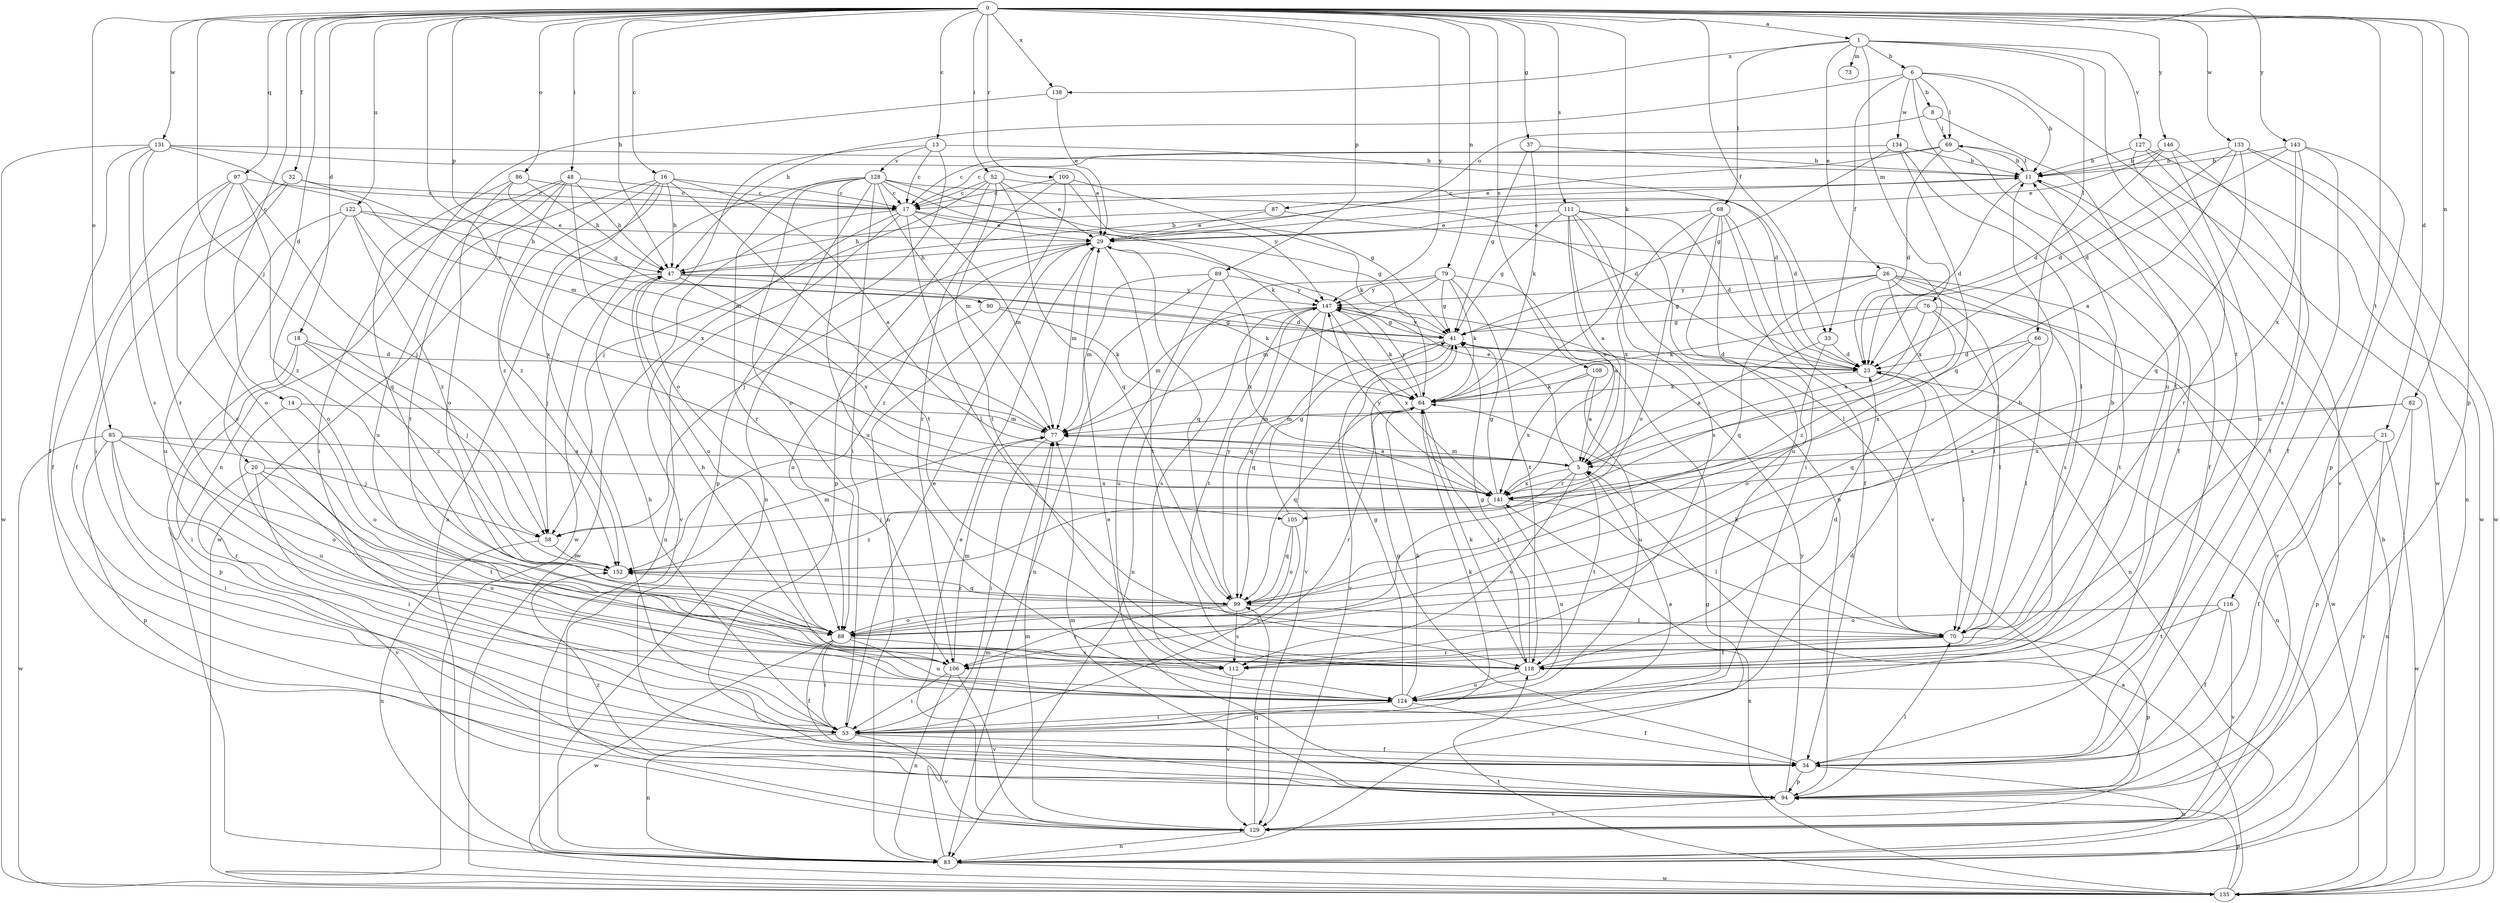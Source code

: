 strict digraph  {
0;
1;
5;
6;
8;
11;
13;
14;
16;
17;
18;
20;
21;
23;
26;
29;
32;
33;
34;
37;
41;
47;
48;
52;
53;
58;
64;
66;
68;
69;
70;
73;
76;
77;
79;
82;
83;
85;
86;
87;
88;
89;
90;
94;
97;
99;
100;
105;
106;
108;
111;
112;
116;
118;
122;
124;
127;
128;
129;
131;
133;
134;
135;
138;
141;
143;
146;
147;
152;
0 -> 1  [label=a];
0 -> 13  [label=c];
0 -> 14  [label=c];
0 -> 16  [label=c];
0 -> 18  [label=d];
0 -> 20  [label=d];
0 -> 21  [label=d];
0 -> 32  [label=f];
0 -> 33  [label=f];
0 -> 37  [label=g];
0 -> 47  [label=h];
0 -> 48  [label=i];
0 -> 52  [label=i];
0 -> 58  [label=j];
0 -> 64  [label=k];
0 -> 79  [label=n];
0 -> 82  [label=n];
0 -> 85  [label=o];
0 -> 86  [label=o];
0 -> 89  [label=p];
0 -> 90  [label=p];
0 -> 94  [label=p];
0 -> 97  [label=q];
0 -> 100  [label=r];
0 -> 105  [label=r];
0 -> 108  [label=s];
0 -> 111  [label=s];
0 -> 116  [label=t];
0 -> 122  [label=u];
0 -> 131  [label=w];
0 -> 133  [label=w];
0 -> 138  [label=x];
0 -> 143  [label=y];
0 -> 146  [label=y];
0 -> 147  [label=y];
1 -> 6  [label=b];
1 -> 26  [label=e];
1 -> 66  [label=l];
1 -> 68  [label=l];
1 -> 73  [label=m];
1 -> 76  [label=m];
1 -> 118  [label=t];
1 -> 127  [label=v];
1 -> 138  [label=x];
5 -> 29  [label=e];
5 -> 77  [label=m];
5 -> 105  [label=r];
5 -> 112  [label=s];
5 -> 118  [label=t];
5 -> 141  [label=x];
6 -> 8  [label=b];
6 -> 11  [label=b];
6 -> 33  [label=f];
6 -> 47  [label=h];
6 -> 69  [label=l];
6 -> 124  [label=u];
6 -> 134  [label=w];
6 -> 135  [label=w];
8 -> 69  [label=l];
8 -> 87  [label=o];
8 -> 118  [label=t];
11 -> 17  [label=c];
11 -> 23  [label=d];
11 -> 34  [label=f];
11 -> 69  [label=l];
13 -> 17  [label=c];
13 -> 23  [label=d];
13 -> 83  [label=n];
13 -> 88  [label=o];
13 -> 128  [label=v];
14 -> 77  [label=m];
14 -> 88  [label=o];
14 -> 124  [label=u];
16 -> 5  [label=a];
16 -> 17  [label=c];
16 -> 47  [label=h];
16 -> 53  [label=i];
16 -> 83  [label=n];
16 -> 118  [label=t];
16 -> 135  [label=w];
16 -> 152  [label=z];
17 -> 29  [label=e];
17 -> 41  [label=g];
17 -> 70  [label=l];
17 -> 77  [label=m];
17 -> 83  [label=n];
17 -> 129  [label=v];
17 -> 135  [label=w];
18 -> 23  [label=d];
18 -> 53  [label=i];
18 -> 58  [label=j];
18 -> 94  [label=p];
18 -> 152  [label=z];
20 -> 53  [label=i];
20 -> 118  [label=t];
20 -> 124  [label=u];
20 -> 129  [label=v];
20 -> 141  [label=x];
21 -> 5  [label=a];
21 -> 34  [label=f];
21 -> 129  [label=v];
21 -> 135  [label=w];
23 -> 64  [label=k];
23 -> 70  [label=l];
23 -> 83  [label=n];
26 -> 41  [label=g];
26 -> 70  [label=l];
26 -> 83  [label=n];
26 -> 99  [label=q];
26 -> 112  [label=s];
26 -> 118  [label=t];
26 -> 129  [label=v];
26 -> 147  [label=y];
29 -> 47  [label=h];
29 -> 58  [label=j];
29 -> 77  [label=m];
29 -> 99  [label=q];
29 -> 118  [label=t];
29 -> 152  [label=z];
32 -> 17  [label=c];
32 -> 34  [label=f];
32 -> 53  [label=i];
32 -> 77  [label=m];
33 -> 5  [label=a];
33 -> 23  [label=d];
33 -> 88  [label=o];
34 -> 41  [label=g];
34 -> 83  [label=n];
34 -> 94  [label=p];
37 -> 11  [label=b];
37 -> 41  [label=g];
37 -> 64  [label=k];
41 -> 23  [label=d];
41 -> 99  [label=q];
41 -> 129  [label=v];
41 -> 147  [label=y];
47 -> 11  [label=b];
47 -> 23  [label=d];
47 -> 58  [label=j];
47 -> 64  [label=k];
47 -> 88  [label=o];
47 -> 141  [label=x];
47 -> 147  [label=y];
48 -> 17  [label=c];
48 -> 47  [label=h];
48 -> 53  [label=i];
48 -> 118  [label=t];
48 -> 124  [label=u];
48 -> 141  [label=x];
48 -> 152  [label=z];
52 -> 17  [label=c];
52 -> 23  [label=d];
52 -> 29  [label=e];
52 -> 58  [label=j];
52 -> 94  [label=p];
52 -> 99  [label=q];
52 -> 118  [label=t];
53 -> 5  [label=a];
53 -> 23  [label=d];
53 -> 29  [label=e];
53 -> 34  [label=f];
53 -> 47  [label=h];
53 -> 64  [label=k];
53 -> 83  [label=n];
53 -> 129  [label=v];
58 -> 83  [label=n];
58 -> 152  [label=z];
64 -> 77  [label=m];
64 -> 99  [label=q];
64 -> 106  [label=r];
64 -> 118  [label=t];
64 -> 147  [label=y];
66 -> 23  [label=d];
66 -> 70  [label=l];
66 -> 99  [label=q];
66 -> 141  [label=x];
68 -> 29  [label=e];
68 -> 34  [label=f];
68 -> 53  [label=i];
68 -> 88  [label=o];
68 -> 124  [label=u];
68 -> 129  [label=v];
68 -> 141  [label=x];
69 -> 11  [label=b];
69 -> 17  [label=c];
69 -> 23  [label=d];
69 -> 29  [label=e];
69 -> 34  [label=f];
70 -> 11  [label=b];
70 -> 64  [label=k];
70 -> 94  [label=p];
70 -> 106  [label=r];
70 -> 118  [label=t];
76 -> 5  [label=a];
76 -> 41  [label=g];
76 -> 64  [label=k];
76 -> 70  [label=l];
76 -> 135  [label=w];
76 -> 152  [label=z];
77 -> 5  [label=a];
77 -> 53  [label=i];
79 -> 5  [label=a];
79 -> 41  [label=g];
79 -> 64  [label=k];
79 -> 77  [label=m];
79 -> 83  [label=n];
79 -> 118  [label=t];
79 -> 147  [label=y];
82 -> 77  [label=m];
82 -> 83  [label=n];
82 -> 94  [label=p];
82 -> 141  [label=x];
83 -> 41  [label=g];
83 -> 77  [label=m];
83 -> 135  [label=w];
85 -> 5  [label=a];
85 -> 53  [label=i];
85 -> 58  [label=j];
85 -> 88  [label=o];
85 -> 94  [label=p];
85 -> 106  [label=r];
85 -> 135  [label=w];
86 -> 17  [label=c];
86 -> 41  [label=g];
86 -> 47  [label=h];
86 -> 88  [label=o];
86 -> 99  [label=q];
87 -> 29  [label=e];
87 -> 47  [label=h];
87 -> 141  [label=x];
88 -> 11  [label=b];
88 -> 34  [label=f];
88 -> 53  [label=i];
88 -> 112  [label=s];
88 -> 124  [label=u];
88 -> 135  [label=w];
89 -> 77  [label=m];
89 -> 83  [label=n];
89 -> 124  [label=u];
89 -> 141  [label=x];
89 -> 147  [label=y];
90 -> 41  [label=g];
90 -> 64  [label=k];
90 -> 88  [label=o];
94 -> 29  [label=e];
94 -> 70  [label=l];
94 -> 77  [label=m];
94 -> 129  [label=v];
94 -> 147  [label=y];
94 -> 152  [label=z];
97 -> 17  [label=c];
97 -> 34  [label=f];
97 -> 58  [label=j];
97 -> 88  [label=o];
97 -> 112  [label=s];
97 -> 152  [label=z];
99 -> 70  [label=l];
99 -> 88  [label=o];
99 -> 106  [label=r];
99 -> 112  [label=s];
99 -> 147  [label=y];
99 -> 152  [label=z];
100 -> 17  [label=c];
100 -> 64  [label=k];
100 -> 83  [label=n];
100 -> 106  [label=r];
100 -> 147  [label=y];
105 -> 41  [label=g];
105 -> 53  [label=i];
105 -> 88  [label=o];
105 -> 99  [label=q];
106 -> 47  [label=h];
106 -> 53  [label=i];
106 -> 77  [label=m];
106 -> 83  [label=n];
106 -> 129  [label=v];
108 -> 5  [label=a];
108 -> 64  [label=k];
108 -> 124  [label=u];
108 -> 141  [label=x];
111 -> 5  [label=a];
111 -> 23  [label=d];
111 -> 29  [label=e];
111 -> 41  [label=g];
111 -> 70  [label=l];
111 -> 94  [label=p];
111 -> 112  [label=s];
111 -> 141  [label=x];
112 -> 129  [label=v];
116 -> 34  [label=f];
116 -> 88  [label=o];
116 -> 118  [label=t];
116 -> 129  [label=v];
118 -> 23  [label=d];
118 -> 41  [label=g];
118 -> 64  [label=k];
118 -> 124  [label=u];
122 -> 29  [label=e];
122 -> 47  [label=h];
122 -> 88  [label=o];
122 -> 124  [label=u];
122 -> 141  [label=x];
122 -> 152  [label=z];
124 -> 34  [label=f];
124 -> 41  [label=g];
124 -> 53  [label=i];
124 -> 64  [label=k];
127 -> 11  [label=b];
127 -> 106  [label=r];
127 -> 129  [label=v];
127 -> 135  [label=w];
128 -> 17  [label=c];
128 -> 23  [label=d];
128 -> 41  [label=g];
128 -> 53  [label=i];
128 -> 64  [label=k];
128 -> 77  [label=m];
128 -> 88  [label=o];
128 -> 94  [label=p];
128 -> 106  [label=r];
128 -> 124  [label=u];
128 -> 135  [label=w];
129 -> 29  [label=e];
129 -> 77  [label=m];
129 -> 83  [label=n];
129 -> 99  [label=q];
131 -> 11  [label=b];
131 -> 29  [label=e];
131 -> 34  [label=f];
131 -> 77  [label=m];
131 -> 106  [label=r];
131 -> 112  [label=s];
131 -> 135  [label=w];
133 -> 5  [label=a];
133 -> 11  [label=b];
133 -> 23  [label=d];
133 -> 83  [label=n];
133 -> 99  [label=q];
133 -> 135  [label=w];
134 -> 11  [label=b];
134 -> 17  [label=c];
134 -> 41  [label=g];
134 -> 70  [label=l];
134 -> 99  [label=q];
135 -> 5  [label=a];
135 -> 11  [label=b];
135 -> 94  [label=p];
135 -> 118  [label=t];
135 -> 141  [label=x];
138 -> 29  [label=e];
138 -> 83  [label=n];
141 -> 41  [label=g];
141 -> 58  [label=j];
141 -> 70  [label=l];
141 -> 124  [label=u];
141 -> 147  [label=y];
141 -> 152  [label=z];
143 -> 11  [label=b];
143 -> 23  [label=d];
143 -> 34  [label=f];
143 -> 94  [label=p];
143 -> 112  [label=s];
143 -> 141  [label=x];
146 -> 11  [label=b];
146 -> 23  [label=d];
146 -> 29  [label=e];
146 -> 34  [label=f];
146 -> 124  [label=u];
147 -> 41  [label=g];
147 -> 64  [label=k];
147 -> 77  [label=m];
147 -> 99  [label=q];
147 -> 112  [label=s];
147 -> 118  [label=t];
147 -> 129  [label=v];
147 -> 141  [label=x];
152 -> 77  [label=m];
152 -> 99  [label=q];
}
